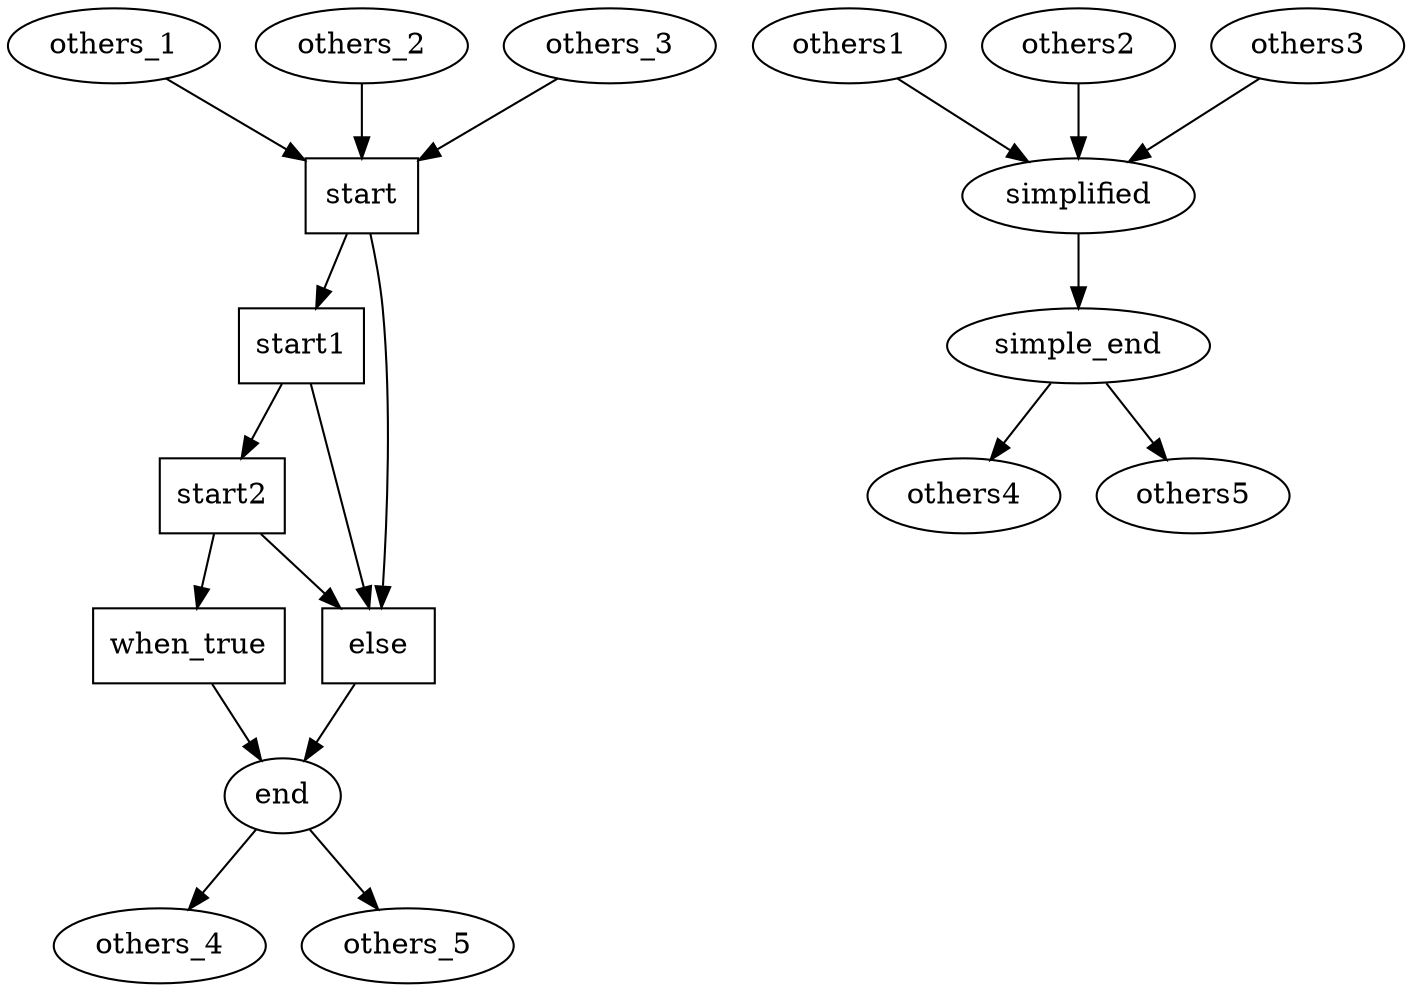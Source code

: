 digraph and_if_else{
 others_1 -> start;
 others_2 -> start;
 others_3 -> start;
 start[shape=rectangle];
 start1[shape=rectangle];
 start2[shape=rectangle];
 when_true[shape=rectangle];
 else[shape=rectangle];
 start -> else;
 start1 -> else;
 start2 -> when_true;
 start -> start1;
 start1 -> start2;
 start2 -> else;
 else -> end;
 when_true -> end;
 end -> others_4;
 end -> others_5;

 others1 -> simplified;
 others2 -> simplified;
 others3 -> simplified;
 simplified -> simple_end;
 simple_end -> others4;
 simple_end -> others5;
}

